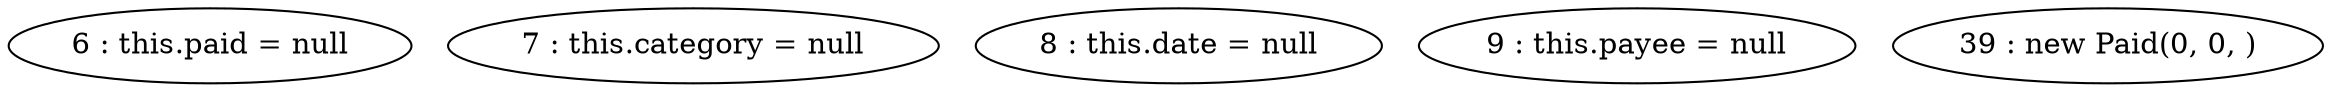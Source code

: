 digraph G {
"6 : this.paid = null"
"7 : this.category = null"
"8 : this.date = null"
"9 : this.payee = null"
"39 : new Paid(0, 0, )"
}